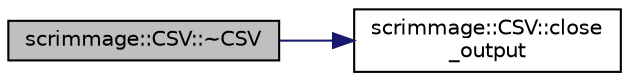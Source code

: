 digraph "scrimmage::CSV::~CSV"
{
 // LATEX_PDF_SIZE
  edge [fontname="Helvetica",fontsize="10",labelfontname="Helvetica",labelfontsize="10"];
  node [fontname="Helvetica",fontsize="10",shape=record];
  rankdir="LR";
  Node1 [label="scrimmage::CSV::~CSV",height=0.2,width=0.4,color="black", fillcolor="grey75", style="filled", fontcolor="black",tooltip=" "];
  Node1 -> Node2 [color="midnightblue",fontsize="10",style="solid",fontname="Helvetica"];
  Node2 [label="scrimmage::CSV::close\l_output",height=0.2,width=0.4,color="black", fillcolor="white", style="filled",URL="$classscrimmage_1_1CSV.html#a904ae6ea430adfa9a9a334b7f1cdb8ea",tooltip=" "];
}
